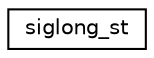 digraph "Graphical Class Hierarchy"
{
  edge [fontname="Helvetica",fontsize="10",labelfontname="Helvetica",labelfontsize="10"];
  node [fontname="Helvetica",fontsize="10",shape=record];
  rankdir="LR";
  Node0 [label="siglong_st",height=0.2,width=0.4,color="black", fillcolor="white", style="filled",URL="$structsiglong__st.html"];
}
